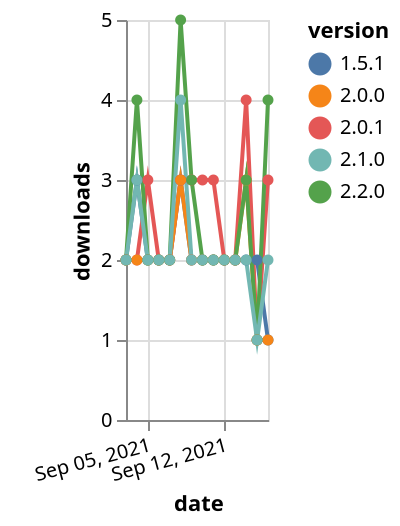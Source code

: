 {"$schema": "https://vega.github.io/schema/vega-lite/v5.json", "description": "A simple bar chart with embedded data.", "data": {"values": [{"date": "2021-09-03", "total": 2426, "delta": 2, "version": "1.5.1"}, {"date": "2021-09-04", "total": 2429, "delta": 3, "version": "1.5.1"}, {"date": "2021-09-05", "total": 2431, "delta": 2, "version": "1.5.1"}, {"date": "2021-09-06", "total": 2433, "delta": 2, "version": "1.5.1"}, {"date": "2021-09-07", "total": 2435, "delta": 2, "version": "1.5.1"}, {"date": "2021-09-08", "total": 2438, "delta": 3, "version": "1.5.1"}, {"date": "2021-09-09", "total": 2440, "delta": 2, "version": "1.5.1"}, {"date": "2021-09-10", "total": 2442, "delta": 2, "version": "1.5.1"}, {"date": "2021-09-11", "total": 2444, "delta": 2, "version": "1.5.1"}, {"date": "2021-09-12", "total": 2446, "delta": 2, "version": "1.5.1"}, {"date": "2021-09-13", "total": 2448, "delta": 2, "version": "1.5.1"}, {"date": "2021-09-14", "total": 2450, "delta": 2, "version": "1.5.1"}, {"date": "2021-09-15", "total": 2452, "delta": 2, "version": "1.5.1"}, {"date": "2021-09-16", "total": 2453, "delta": 1, "version": "1.5.1"}, {"date": "2021-09-03", "total": 1335, "delta": 2, "version": "2.0.1"}, {"date": "2021-09-04", "total": 1337, "delta": 2, "version": "2.0.1"}, {"date": "2021-09-05", "total": 1340, "delta": 3, "version": "2.0.1"}, {"date": "2021-09-06", "total": 1342, "delta": 2, "version": "2.0.1"}, {"date": "2021-09-07", "total": 1344, "delta": 2, "version": "2.0.1"}, {"date": "2021-09-08", "total": 1347, "delta": 3, "version": "2.0.1"}, {"date": "2021-09-09", "total": 1350, "delta": 3, "version": "2.0.1"}, {"date": "2021-09-10", "total": 1353, "delta": 3, "version": "2.0.1"}, {"date": "2021-09-11", "total": 1356, "delta": 3, "version": "2.0.1"}, {"date": "2021-09-12", "total": 1358, "delta": 2, "version": "2.0.1"}, {"date": "2021-09-13", "total": 1360, "delta": 2, "version": "2.0.1"}, {"date": "2021-09-14", "total": 1364, "delta": 4, "version": "2.0.1"}, {"date": "2021-09-15", "total": 1365, "delta": 1, "version": "2.0.1"}, {"date": "2021-09-16", "total": 1368, "delta": 3, "version": "2.0.1"}, {"date": "2021-09-03", "total": 1195, "delta": 2, "version": "2.0.0"}, {"date": "2021-09-04", "total": 1197, "delta": 2, "version": "2.0.0"}, {"date": "2021-09-05", "total": 1199, "delta": 2, "version": "2.0.0"}, {"date": "2021-09-06", "total": 1201, "delta": 2, "version": "2.0.0"}, {"date": "2021-09-07", "total": 1203, "delta": 2, "version": "2.0.0"}, {"date": "2021-09-08", "total": 1206, "delta": 3, "version": "2.0.0"}, {"date": "2021-09-09", "total": 1208, "delta": 2, "version": "2.0.0"}, {"date": "2021-09-10", "total": 1210, "delta": 2, "version": "2.0.0"}, {"date": "2021-09-11", "total": 1212, "delta": 2, "version": "2.0.0"}, {"date": "2021-09-12", "total": 1214, "delta": 2, "version": "2.0.0"}, {"date": "2021-09-13", "total": 1216, "delta": 2, "version": "2.0.0"}, {"date": "2021-09-14", "total": 1219, "delta": 3, "version": "2.0.0"}, {"date": "2021-09-15", "total": 1220, "delta": 1, "version": "2.0.0"}, {"date": "2021-09-16", "total": 1221, "delta": 1, "version": "2.0.0"}, {"date": "2021-09-03", "total": 812, "delta": 2, "version": "2.2.0"}, {"date": "2021-09-04", "total": 816, "delta": 4, "version": "2.2.0"}, {"date": "2021-09-05", "total": 818, "delta": 2, "version": "2.2.0"}, {"date": "2021-09-06", "total": 820, "delta": 2, "version": "2.2.0"}, {"date": "2021-09-07", "total": 822, "delta": 2, "version": "2.2.0"}, {"date": "2021-09-08", "total": 827, "delta": 5, "version": "2.2.0"}, {"date": "2021-09-09", "total": 830, "delta": 3, "version": "2.2.0"}, {"date": "2021-09-10", "total": 832, "delta": 2, "version": "2.2.0"}, {"date": "2021-09-11", "total": 834, "delta": 2, "version": "2.2.0"}, {"date": "2021-09-12", "total": 836, "delta": 2, "version": "2.2.0"}, {"date": "2021-09-13", "total": 838, "delta": 2, "version": "2.2.0"}, {"date": "2021-09-14", "total": 841, "delta": 3, "version": "2.2.0"}, {"date": "2021-09-15", "total": 842, "delta": 1, "version": "2.2.0"}, {"date": "2021-09-16", "total": 846, "delta": 4, "version": "2.2.0"}, {"date": "2021-09-03", "total": 1022, "delta": 2, "version": "2.1.0"}, {"date": "2021-09-04", "total": 1025, "delta": 3, "version": "2.1.0"}, {"date": "2021-09-05", "total": 1027, "delta": 2, "version": "2.1.0"}, {"date": "2021-09-06", "total": 1029, "delta": 2, "version": "2.1.0"}, {"date": "2021-09-07", "total": 1031, "delta": 2, "version": "2.1.0"}, {"date": "2021-09-08", "total": 1035, "delta": 4, "version": "2.1.0"}, {"date": "2021-09-09", "total": 1037, "delta": 2, "version": "2.1.0"}, {"date": "2021-09-10", "total": 1039, "delta": 2, "version": "2.1.0"}, {"date": "2021-09-11", "total": 1041, "delta": 2, "version": "2.1.0"}, {"date": "2021-09-12", "total": 1043, "delta": 2, "version": "2.1.0"}, {"date": "2021-09-13", "total": 1045, "delta": 2, "version": "2.1.0"}, {"date": "2021-09-14", "total": 1047, "delta": 2, "version": "2.1.0"}, {"date": "2021-09-15", "total": 1048, "delta": 1, "version": "2.1.0"}, {"date": "2021-09-16", "total": 1050, "delta": 2, "version": "2.1.0"}]}, "width": "container", "mark": {"type": "line", "point": {"filled": true}}, "encoding": {"x": {"field": "date", "type": "temporal", "timeUnit": "yearmonthdate", "title": "date", "axis": {"labelAngle": -15}}, "y": {"field": "delta", "type": "quantitative", "title": "downloads"}, "color": {"field": "version", "type": "nominal"}, "tooltip": {"field": "delta"}}}